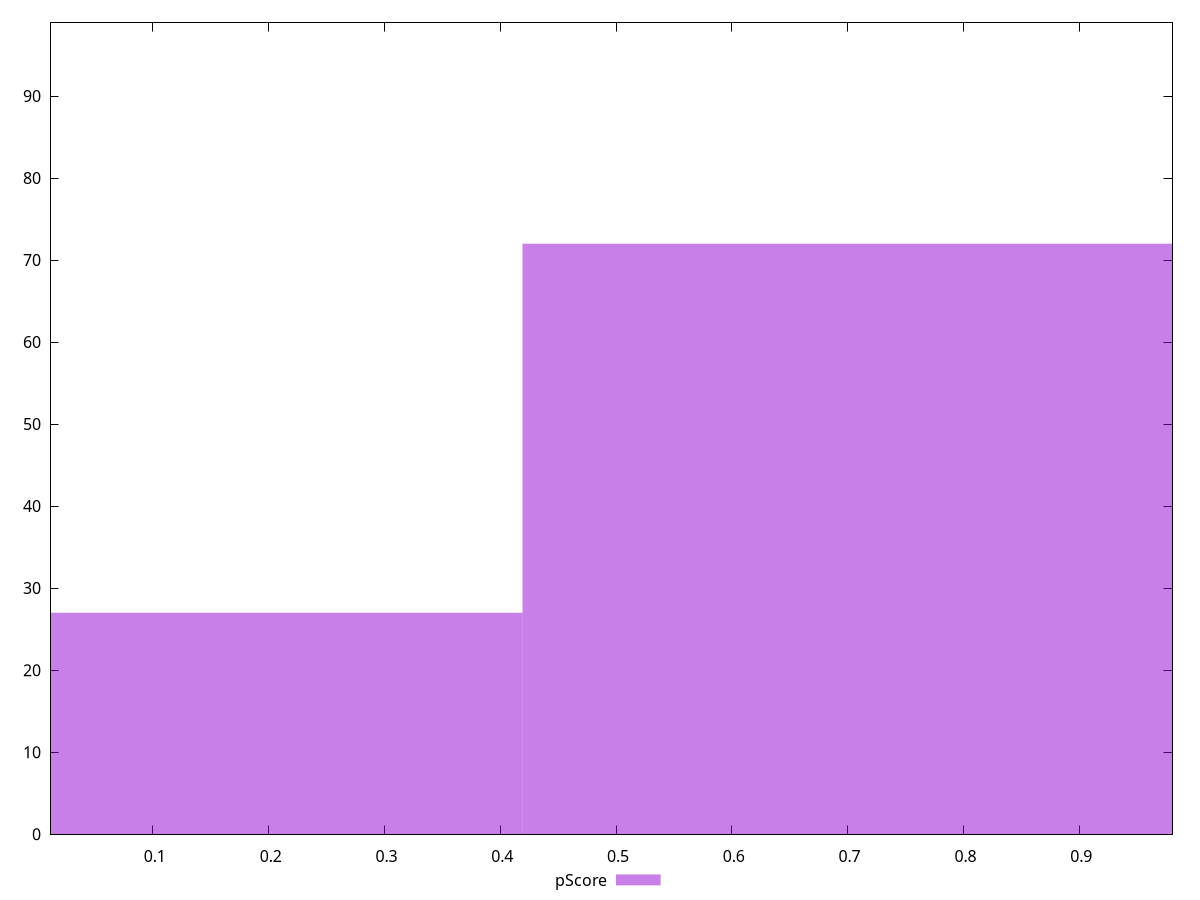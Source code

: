 reset

$pScore <<EOF
0.8384097207096415 72
0 27
EOF

set key outside below
set boxwidth 0.8384097207096415
set xrange [0.011184686936484722:0.9805940788754497]
set yrange [0:99]
set trange [0:99]
set style fill transparent solid 0.5 noborder
set terminal svg size 640, 490 enhanced background rgb 'white'
set output "reports/report_00027_2021-02-24T12-40-31.850Z/largest-contentful-paint/samples/card/pScore/histogram.svg"

plot $pScore title "pScore" with boxes

reset
